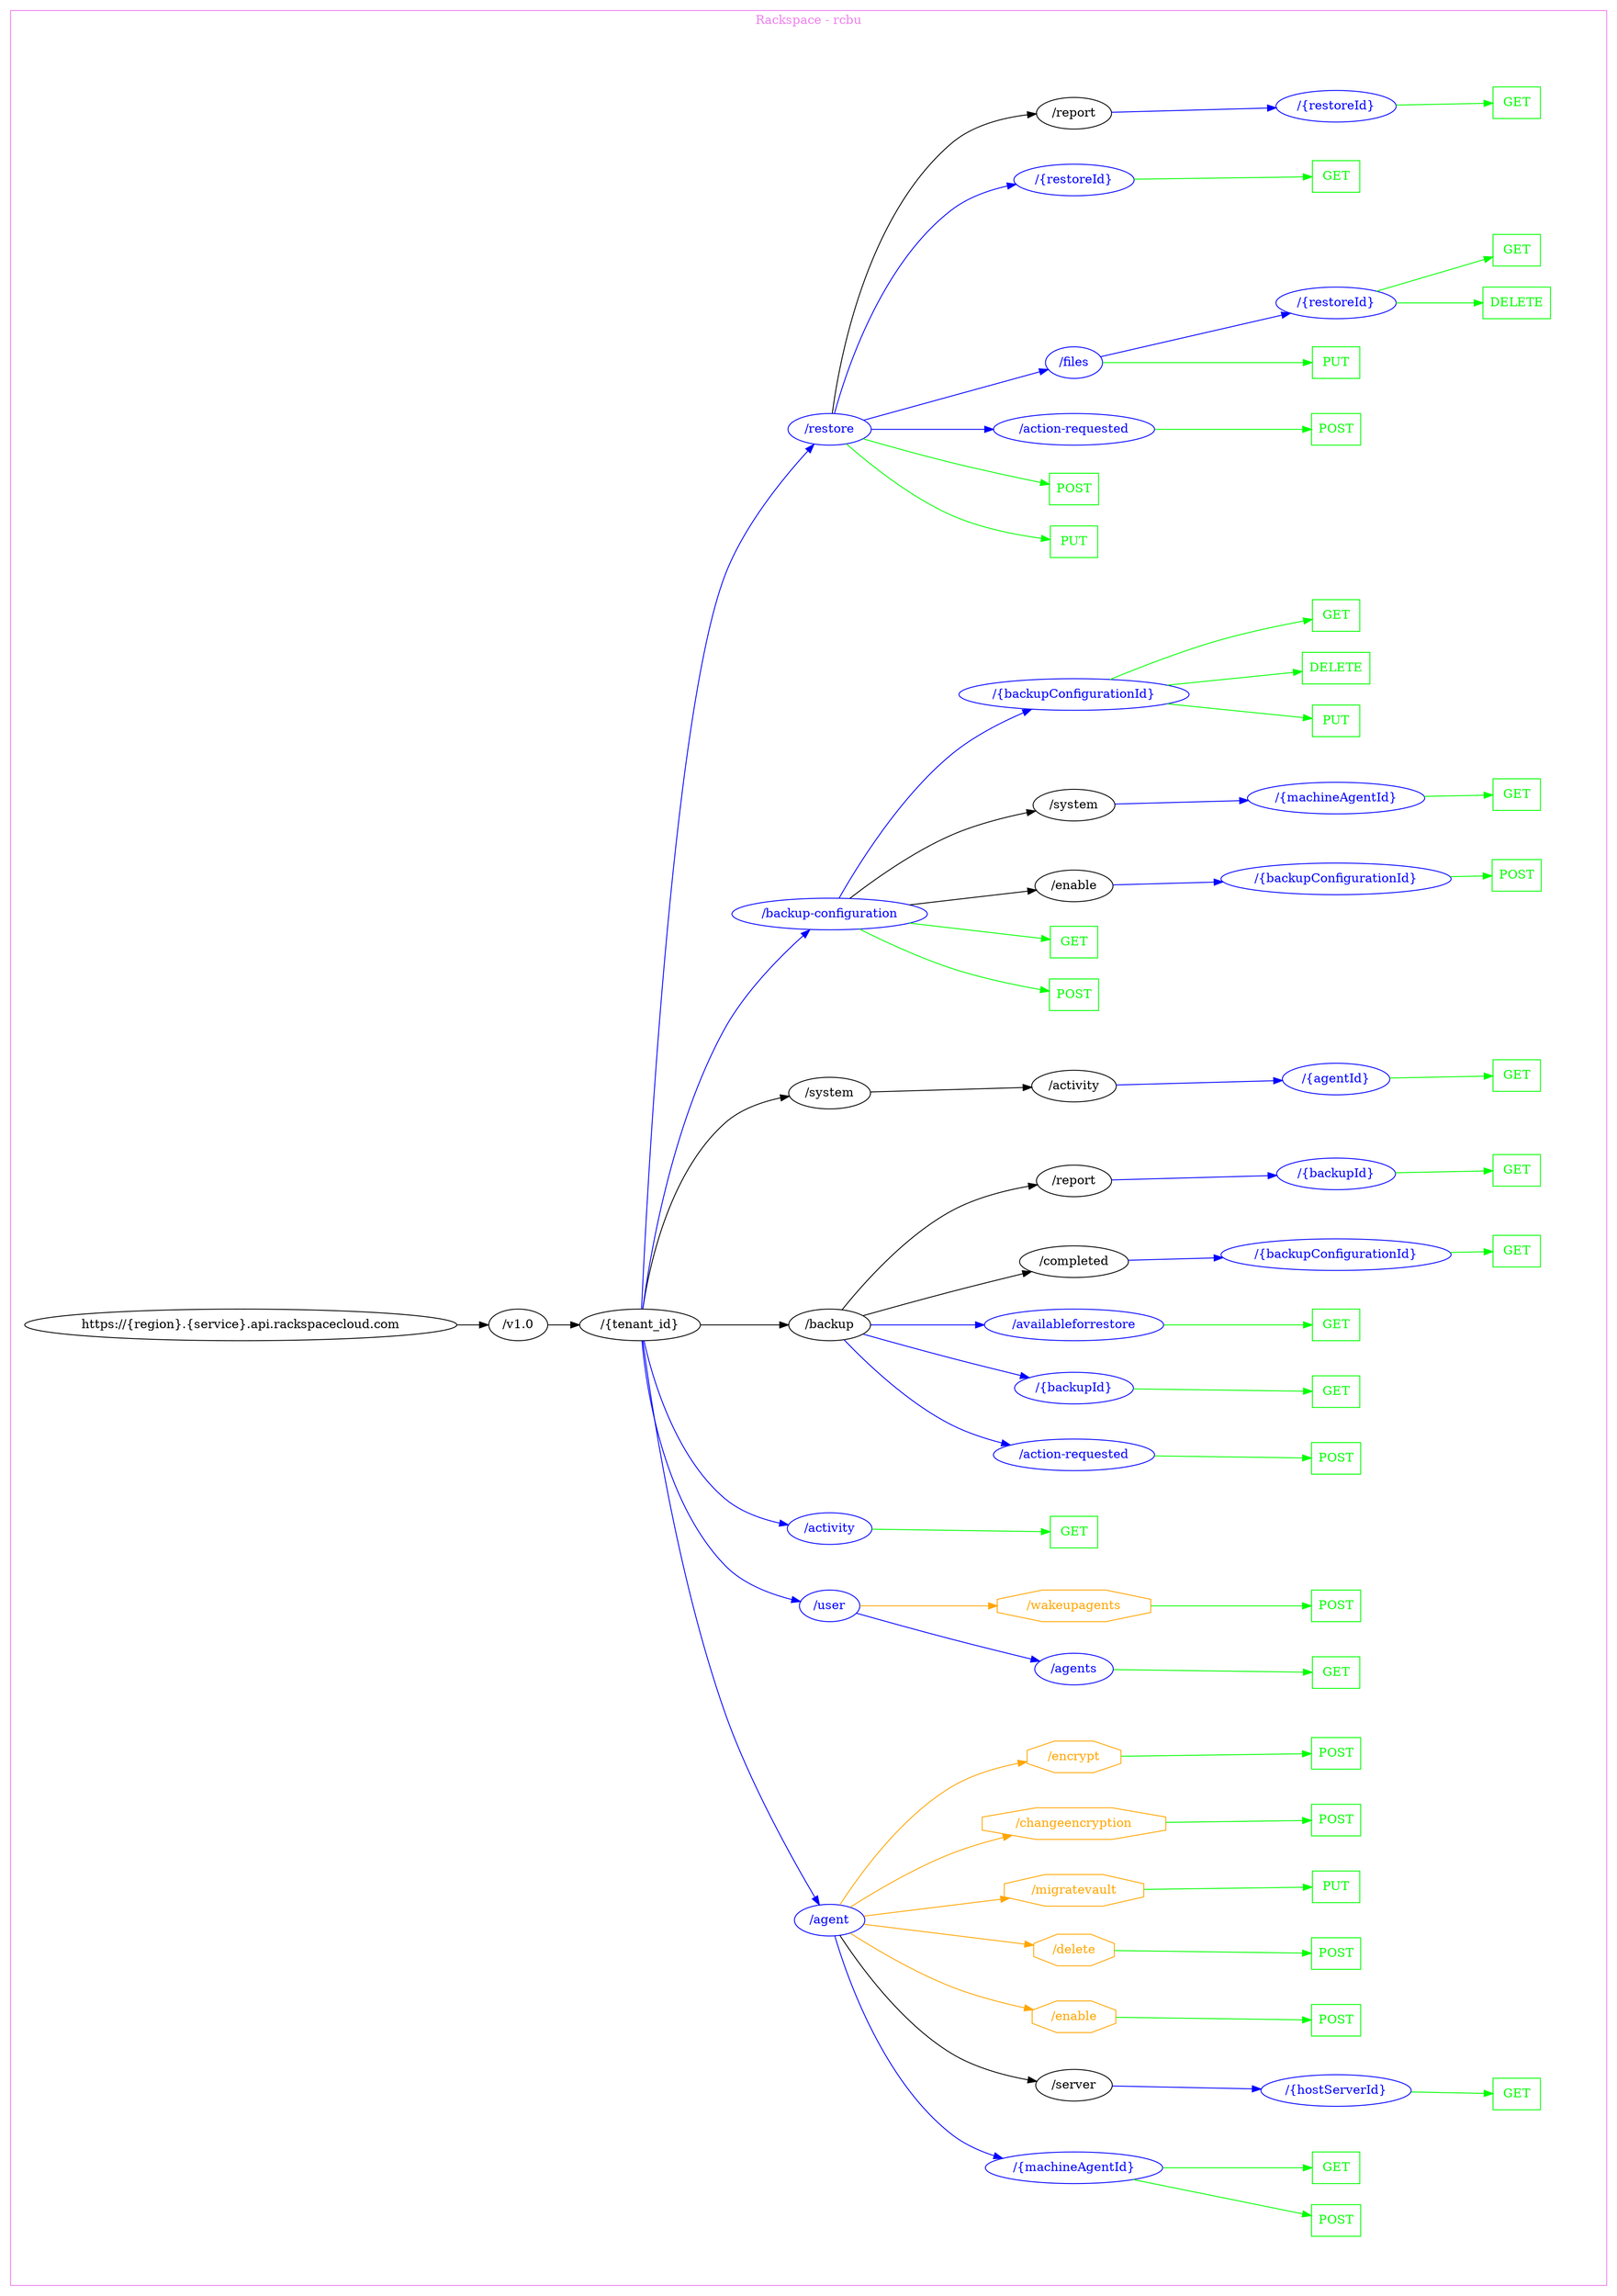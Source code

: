 digraph Cloud_Computing_REST_API {
rankdir="LR";
subgraph cluster_0 {
label="Rackspace - rcbu"
color=violet
fontcolor=violet
subgraph cluster_1 {
label=""
color=white
fontcolor=white
node1 [label="https://{region}.{service}.api.rackspacecloud.com", shape="ellipse", color="black", fontcolor="black"]
node1 -> node2 [color="black", fontcolor="black"]
subgraph cluster_2 {
label=""
color=white
fontcolor=white
node2 [label="/v1.0", shape="ellipse", color="black", fontcolor="black"]
node2 -> node3 [color="black", fontcolor="black"]
subgraph cluster_3 {
label=""
color=white
fontcolor=white
node3 [label="/{tenant_id}", shape="ellipse", color="black", fontcolor="black"]
node3 -> node4 [color="blue", fontcolor="blue"]
subgraph cluster_4 {
label=""
color=white
fontcolor=white
node4 [label="/agent", shape="ellipse", color="blue", fontcolor="blue"]
node4 -> node5 [color="blue", fontcolor="blue"]
subgraph cluster_5 {
label=""
color=white
fontcolor=white
node5 [label="/{machineAgentId}", shape="ellipse", color="blue", fontcolor="blue"]
node5 -> node6 [color="green", fontcolor="green"]
subgraph cluster_6 {
label=""
color=white
fontcolor=white
node6 [label="POST", shape="box", color="green", fontcolor="green"]
}
node5 -> node7 [color="green", fontcolor="green"]
subgraph cluster_7 {
label=""
color=white
fontcolor=white
node7 [label="GET", shape="box", color="green", fontcolor="green"]
}
}
node4 -> node8 [color="black", fontcolor="black"]
subgraph cluster_8 {
label=""
color=white
fontcolor=white
node8 [label="/server", shape="ellipse", color="black", fontcolor="black"]
node8 -> node9 [color="blue", fontcolor="blue"]
subgraph cluster_9 {
label=""
color=white
fontcolor=white
node9 [label="/{hostServerId}", shape="ellipse", color="blue", fontcolor="blue"]
node9 -> node10 [color="green", fontcolor="green"]
subgraph cluster_10 {
label=""
color=white
fontcolor=white
node10 [label="GET", shape="box", color="green", fontcolor="green"]
}
}
}
node4 -> node11 [color="orange", fontcolor="orange"]
subgraph cluster_11 {
label=""
color=white
fontcolor=white
node11 [label="/enable", shape="octagon", color="orange", fontcolor="orange"]
node11 -> node12 [color="green", fontcolor="green"]
subgraph cluster_12 {
label=""
color=white
fontcolor=white
node12 [label="POST", shape="box", color="green", fontcolor="green"]
}
}
node4 -> node13 [color="orange", fontcolor="orange"]
subgraph cluster_13 {
label=""
color=white
fontcolor=white
node13 [label="/delete", shape="octagon", color="orange", fontcolor="orange"]
node13 -> node14 [color="green", fontcolor="green"]
subgraph cluster_14 {
label=""
color=white
fontcolor=white
node14 [label="POST", shape="box", color="green", fontcolor="green"]
}
}
node4 -> node15 [color="orange", fontcolor="orange"]
subgraph cluster_15 {
label=""
color=white
fontcolor=white
node15 [label="/migratevault", shape="octagon", color="orange", fontcolor="orange"]
node15 -> node16 [color="green", fontcolor="green"]
subgraph cluster_16 {
label=""
color=white
fontcolor=white
node16 [label="PUT", shape="box", color="green", fontcolor="green"]
}
}
node4 -> node17 [color="orange", fontcolor="orange"]
subgraph cluster_17 {
label=""
color=white
fontcolor=white
node17 [label="/changeencryption", shape="octagon", color="orange", fontcolor="orange"]
node17 -> node18 [color="green", fontcolor="green"]
subgraph cluster_18 {
label=""
color=white
fontcolor=white
node18 [label="POST", shape="box", color="green", fontcolor="green"]
}
}
node4 -> node19 [color="orange", fontcolor="orange"]
subgraph cluster_19 {
label=""
color=white
fontcolor=white
node19 [label="/encrypt", shape="octagon", color="orange", fontcolor="orange"]
node19 -> node20 [color="green", fontcolor="green"]
subgraph cluster_20 {
label=""
color=white
fontcolor=white
node20 [label="POST", shape="box", color="green", fontcolor="green"]
}
}
}
node3 -> node21 [color="blue", fontcolor="blue"]
subgraph cluster_21 {
label=""
color=white
fontcolor=white
node21 [label="/user", shape="ellipse", color="blue", fontcolor="blue"]
node21 -> node22 [color="blue", fontcolor="blue"]
subgraph cluster_22 {
label=""
color=white
fontcolor=white
node22 [label="/agents", shape="ellipse", color="blue", fontcolor="blue"]
node22 -> node23 [color="green", fontcolor="green"]
subgraph cluster_23 {
label=""
color=white
fontcolor=white
node23 [label="GET", shape="box", color="green", fontcolor="green"]
}
}
node21 -> node24 [color="orange", fontcolor="orange"]
subgraph cluster_24 {
label=""
color=white
fontcolor=white
node24 [label="/wakeupagents", shape="octagon", color="orange", fontcolor="orange"]
node24 -> node25 [color="green", fontcolor="green"]
subgraph cluster_25 {
label=""
color=white
fontcolor=white
node25 [label="POST", shape="box", color="green", fontcolor="green"]
}
}
}
node3 -> node26 [color="blue", fontcolor="blue"]
subgraph cluster_26 {
label=""
color=white
fontcolor=white
node26 [label="/activity", shape="ellipse", color="blue", fontcolor="blue"]
node26 -> node27 [color="green", fontcolor="green"]
subgraph cluster_27 {
label=""
color=white
fontcolor=white
node27 [label="GET", shape="box", color="green", fontcolor="green"]
}
}
node3 -> node28 [color="black", fontcolor="black"]
subgraph cluster_28 {
label=""
color=white
fontcolor=white
node28 [label="/backup", shape="ellipse", color="black", fontcolor="black"]
node28 -> node29 [color="blue", fontcolor="blue"]
subgraph cluster_29 {
label=""
color=white
fontcolor=white
node29 [label="/action-requested", shape="ellipse", color="blue", fontcolor="blue"]
node29 -> node30 [color="green", fontcolor="green"]
subgraph cluster_30 {
label=""
color=white
fontcolor=white
node30 [label="POST", shape="box", color="green", fontcolor="green"]
}
}
node28 -> node31 [color="blue", fontcolor="blue"]
subgraph cluster_31 {
label=""
color=white
fontcolor=white
node31 [label="/{backupId}", shape="ellipse", color="blue", fontcolor="blue"]
node31 -> node32 [color="green", fontcolor="green"]
subgraph cluster_32 {
label=""
color=white
fontcolor=white
node32 [label="GET", shape="box", color="green", fontcolor="green"]
}
}
node28 -> node33 [color="blue", fontcolor="blue"]
subgraph cluster_33 {
label=""
color=white
fontcolor=white
node33 [label="/availableforrestore", shape="ellipse", color="blue", fontcolor="blue"]
node33 -> node34 [color="green", fontcolor="green"]
subgraph cluster_34 {
label=""
color=white
fontcolor=white
node34 [label="GET", shape="box", color="green", fontcolor="green"]
}
}
node28 -> node35 [color="black", fontcolor="black"]
subgraph cluster_35 {
label=""
color=white
fontcolor=white
node35 [label="/completed", shape="ellipse", color="black", fontcolor="black"]
node35 -> node36 [color="blue", fontcolor="blue"]
subgraph cluster_36 {
label=""
color=white
fontcolor=white
node36 [label="/{backupConfigurationId}", shape="ellipse", color="blue", fontcolor="blue"]
node36 -> node37 [color="green", fontcolor="green"]
subgraph cluster_37 {
label=""
color=white
fontcolor=white
node37 [label="GET", shape="box", color="green", fontcolor="green"]
}
}
}
node28 -> node38 [color="black", fontcolor="black"]
subgraph cluster_38 {
label=""
color=white
fontcolor=white
node38 [label="/report", shape="ellipse", color="black", fontcolor="black"]
node38 -> node39 [color="blue", fontcolor="blue"]
subgraph cluster_39 {
label=""
color=white
fontcolor=white
node39 [label="/{backupId}", shape="ellipse", color="blue", fontcolor="blue"]
node39 -> node40 [color="green", fontcolor="green"]
subgraph cluster_40 {
label=""
color=white
fontcolor=white
node40 [label="GET", shape="box", color="green", fontcolor="green"]
}
}
}
}
node3 -> node41 [color="black", fontcolor="black"]
subgraph cluster_41 {
label=""
color=white
fontcolor=white
node41 [label="/system", shape="ellipse", color="black", fontcolor="black"]
node41 -> node42 [color="black", fontcolor="black"]
subgraph cluster_42 {
label=""
color=white
fontcolor=white
node42 [label="/activity", shape="ellipse", color="black", fontcolor="black"]
node42 -> node43 [color="blue", fontcolor="blue"]
subgraph cluster_43 {
label=""
color=white
fontcolor=white
node43 [label="/{agentId}", shape="ellipse", color="blue", fontcolor="blue"]
node43 -> node44 [color="green", fontcolor="green"]
subgraph cluster_44 {
label=""
color=white
fontcolor=white
node44 [label="GET", shape="box", color="green", fontcolor="green"]
}
}
}
}
node3 -> node45 [color="blue", fontcolor="blue"]
subgraph cluster_45 {
label=""
color=white
fontcolor=white
node45 [label="/backup-configuration", shape="ellipse", color="blue", fontcolor="blue"]
node45 -> node46 [color="green", fontcolor="green"]
subgraph cluster_46 {
label=""
color=white
fontcolor=white
node46 [label="POST", shape="box", color="green", fontcolor="green"]
}
node45 -> node47 [color="green", fontcolor="green"]
subgraph cluster_47 {
label=""
color=white
fontcolor=white
node47 [label="GET", shape="box", color="green", fontcolor="green"]
}
node45 -> node48 [color="black", fontcolor="black"]
subgraph cluster_48 {
label=""
color=white
fontcolor=white
node48 [label="/enable", shape="ellipse", color="black", fontcolor="black"]
node48 -> node49 [color="blue", fontcolor="blue"]
subgraph cluster_49 {
label=""
color=white
fontcolor=white
node49 [label="/{backupConfigurationId}", shape="ellipse", color="blue", fontcolor="blue"]
node49 -> node50 [color="green", fontcolor="green"]
subgraph cluster_50 {
label=""
color=white
fontcolor=white
node50 [label="POST", shape="box", color="green", fontcolor="green"]
}
}
}
node45 -> node51 [color="black", fontcolor="black"]
subgraph cluster_51 {
label=""
color=white
fontcolor=white
node51 [label="/system", shape="ellipse", color="black", fontcolor="black"]
node51 -> node52 [color="blue", fontcolor="blue"]
subgraph cluster_52 {
label=""
color=white
fontcolor=white
node52 [label="/{machineAgentId}", shape="ellipse", color="blue", fontcolor="blue"]
node52 -> node53 [color="green", fontcolor="green"]
subgraph cluster_53 {
label=""
color=white
fontcolor=white
node53 [label="GET", shape="box", color="green", fontcolor="green"]
}
}
}
node45 -> node54 [color="blue", fontcolor="blue"]
subgraph cluster_54 {
label=""
color=white
fontcolor=white
node54 [label="/{backupConfigurationId}", shape="ellipse", color="blue", fontcolor="blue"]
node54 -> node55 [color="green", fontcolor="green"]
subgraph cluster_55 {
label=""
color=white
fontcolor=white
node55 [label="PUT", shape="box", color="green", fontcolor="green"]
}
node54 -> node56 [color="green", fontcolor="green"]
subgraph cluster_56 {
label=""
color=white
fontcolor=white
node56 [label="DELETE", shape="box", color="green", fontcolor="green"]
}
node54 -> node57 [color="green", fontcolor="green"]
subgraph cluster_57 {
label=""
color=white
fontcolor=white
node57 [label="GET", shape="box", color="green", fontcolor="green"]
}
}
}
node3 -> node58 [color="blue", fontcolor="blue"]
subgraph cluster_58 {
label=""
color=white
fontcolor=white
node58 [label="/restore", shape="ellipse", color="blue", fontcolor="blue"]
node58 -> node59 [color="green", fontcolor="green"]
subgraph cluster_59 {
label=""
color=white
fontcolor=white
node59 [label="PUT", shape="box", color="green", fontcolor="green"]
}
node58 -> node60 [color="green", fontcolor="green"]
subgraph cluster_60 {
label=""
color=white
fontcolor=white
node60 [label="POST", shape="box", color="green", fontcolor="green"]
}
node58 -> node61 [color="blue", fontcolor="blue"]
subgraph cluster_61 {
label=""
color=white
fontcolor=white
node61 [label="/action-requested", shape="ellipse", color="blue", fontcolor="blue"]
node61 -> node62 [color="green", fontcolor="green"]
subgraph cluster_62 {
label=""
color=white
fontcolor=white
node62 [label="POST", shape="box", color="green", fontcolor="green"]
}
}
node58 -> node63 [color="blue", fontcolor="blue"]
subgraph cluster_63 {
label=""
color=white
fontcolor=white
node63 [label="/files", shape="ellipse", color="blue", fontcolor="blue"]
node63 -> node64 [color="green", fontcolor="green"]
subgraph cluster_64 {
label=""
color=white
fontcolor=white
node64 [label="PUT", shape="box", color="green", fontcolor="green"]
}
node63 -> node65 [color="blue", fontcolor="blue"]
subgraph cluster_65 {
label=""
color=white
fontcolor=white
node65 [label="/{restoreId}", shape="ellipse", color="blue", fontcolor="blue"]
node65 -> node66 [color="green", fontcolor="green"]
subgraph cluster_66 {
label=""
color=white
fontcolor=white
node66 [label="DELETE", shape="box", color="green", fontcolor="green"]
}
node65 -> node67 [color="green", fontcolor="green"]
subgraph cluster_67 {
label=""
color=white
fontcolor=white
node67 [label="GET", shape="box", color="green", fontcolor="green"]
}
}
}
node58 -> node68 [color="blue", fontcolor="blue"]
subgraph cluster_68 {
label=""
color=white
fontcolor=white
node68 [label="/{restoreId}", shape="ellipse", color="blue", fontcolor="blue"]
node68 -> node69 [color="green", fontcolor="green"]
subgraph cluster_69 {
label=""
color=white
fontcolor=white
node69 [label="GET", shape="box", color="green", fontcolor="green"]
}
}
node58 -> node70 [color="black", fontcolor="black"]
subgraph cluster_70 {
label=""
color=white
fontcolor=white
node70 [label="/report", shape="ellipse", color="black", fontcolor="black"]
node70 -> node71 [color="blue", fontcolor="blue"]
subgraph cluster_71 {
label=""
color=white
fontcolor=white
node71 [label="/{restoreId}", shape="ellipse", color="blue", fontcolor="blue"]
node71 -> node72 [color="green", fontcolor="green"]
subgraph cluster_72 {
label=""
color=white
fontcolor=white
node72 [label="GET", shape="box", color="green", fontcolor="green"]
}
}
}
}
}
}
}
}
}
